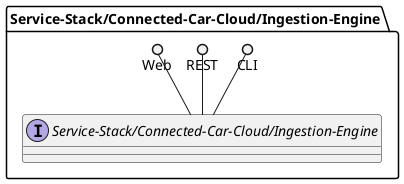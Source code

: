 @startuml

package "Service-Stack/Connected-Car-Cloud/Ingestion-Engine" {
    interface "Service-Stack/Connected-Car-Cloud/Ingestion-Engine" {

    }
    CLI ()-- "Service-Stack/Connected-Car-Cloud/Ingestion-Engine"
    REST ()-- "Service-Stack/Connected-Car-Cloud/Ingestion-Engine"
    Web ()-- "Service-Stack/Connected-Car-Cloud/Ingestion-Engine"

}


@enduml
